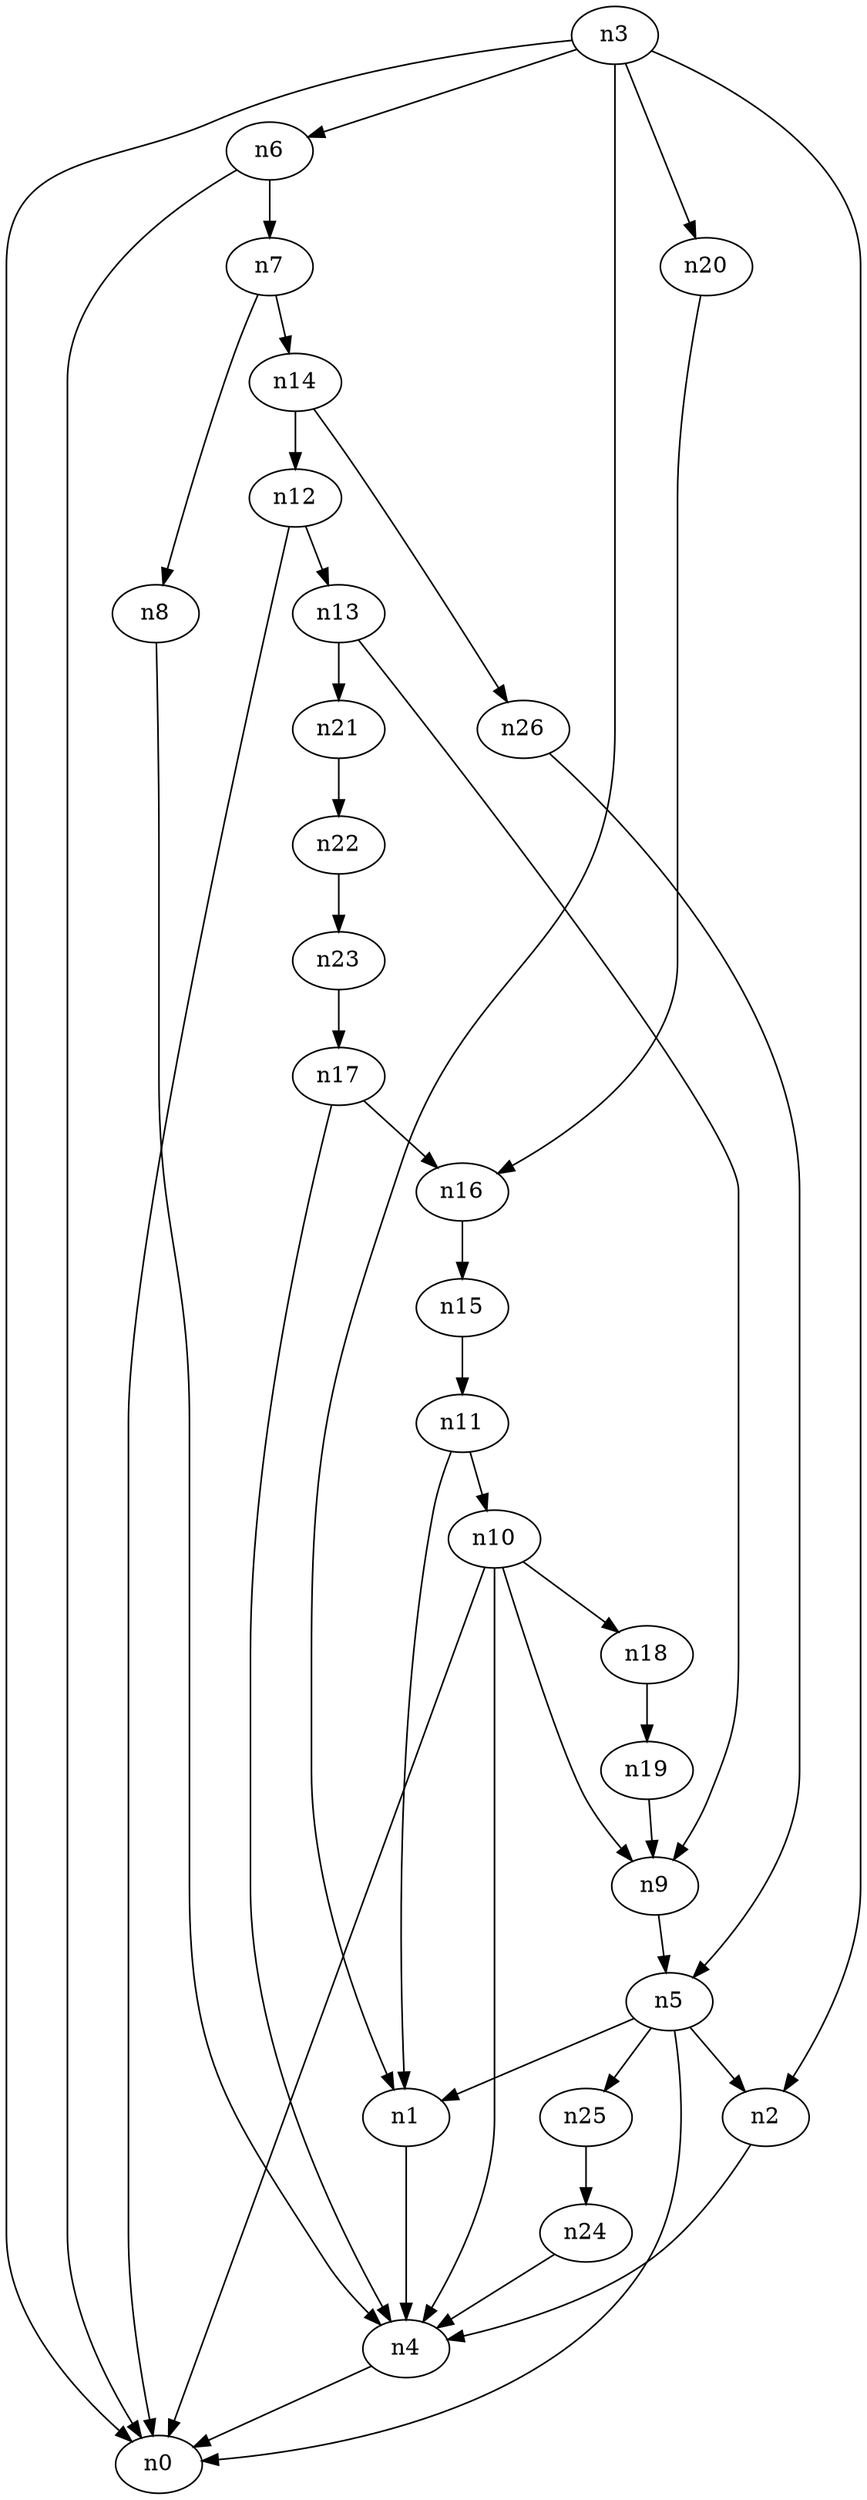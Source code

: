digraph G {
	n1 -> n4	 [_graphml_id=e4];
	n2 -> n4	 [_graphml_id=e7];
	n3 -> n0	 [_graphml_id=e0];
	n3 -> n1	 [_graphml_id=e3];
	n3 -> n2	 [_graphml_id=e6];
	n3 -> n6	 [_graphml_id=e9];
	n3 -> n20	 [_graphml_id=e31];
	n4 -> n0	 [_graphml_id=e1];
	n5 -> n0	 [_graphml_id=e2];
	n5 -> n1	 [_graphml_id=e5];
	n5 -> n2	 [_graphml_id=e8];
	n5 -> n25	 [_graphml_id=e40];
	n6 -> n0	 [_graphml_id=e13];
	n6 -> n7	 [_graphml_id=e10];
	n7 -> n8	 [_graphml_id=e11];
	n7 -> n14	 [_graphml_id=e21];
	n8 -> n4	 [_graphml_id=e12];
	n9 -> n5	 [_graphml_id=e14];
	n10 -> n0	 [_graphml_id=e33];
	n10 -> n4	 [_graphml_id=e23];
	n10 -> n9	 [_graphml_id=e15];
	n10 -> n18	 [_graphml_id=e28];
	n11 -> n1	 [_graphml_id=e17];
	n11 -> n10	 [_graphml_id=e16];
	n12 -> n0	 [_graphml_id=e18];
	n12 -> n13	 [_graphml_id=e19];
	n13 -> n9	 [_graphml_id=e20];
	n13 -> n21	 [_graphml_id=e34];
	n14 -> n12	 [_graphml_id=e22];
	n14 -> n26	 [_graphml_id=e42];
	n15 -> n11	 [_graphml_id=e24];
	n16 -> n15	 [_graphml_id=e25];
	n17 -> n4	 [_graphml_id=e27];
	n17 -> n16	 [_graphml_id=e26];
	n18 -> n19	 [_graphml_id=e29];
	n19 -> n9	 [_graphml_id=e30];
	n20 -> n16	 [_graphml_id=e32];
	n21 -> n22	 [_graphml_id=e35];
	n22 -> n23	 [_graphml_id=e36];
	n23 -> n17	 [_graphml_id=e37];
	n24 -> n4	 [_graphml_id=e38];
	n25 -> n24	 [_graphml_id=e39];
	n26 -> n5	 [_graphml_id=e41];
}
